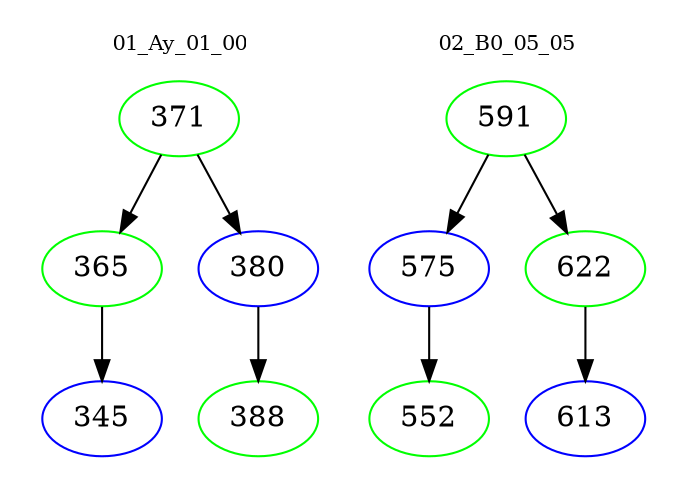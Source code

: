 digraph{
subgraph cluster_0 {
color = white
label = "01_Ay_01_00";
fontsize=10;
T0_371 [label="371", color="green"]
T0_371 -> T0_365 [color="black"]
T0_365 [label="365", color="green"]
T0_365 -> T0_345 [color="black"]
T0_345 [label="345", color="blue"]
T0_371 -> T0_380 [color="black"]
T0_380 [label="380", color="blue"]
T0_380 -> T0_388 [color="black"]
T0_388 [label="388", color="green"]
}
subgraph cluster_1 {
color = white
label = "02_B0_05_05";
fontsize=10;
T1_591 [label="591", color="green"]
T1_591 -> T1_575 [color="black"]
T1_575 [label="575", color="blue"]
T1_575 -> T1_552 [color="black"]
T1_552 [label="552", color="green"]
T1_591 -> T1_622 [color="black"]
T1_622 [label="622", color="green"]
T1_622 -> T1_613 [color="black"]
T1_613 [label="613", color="blue"]
}
}
